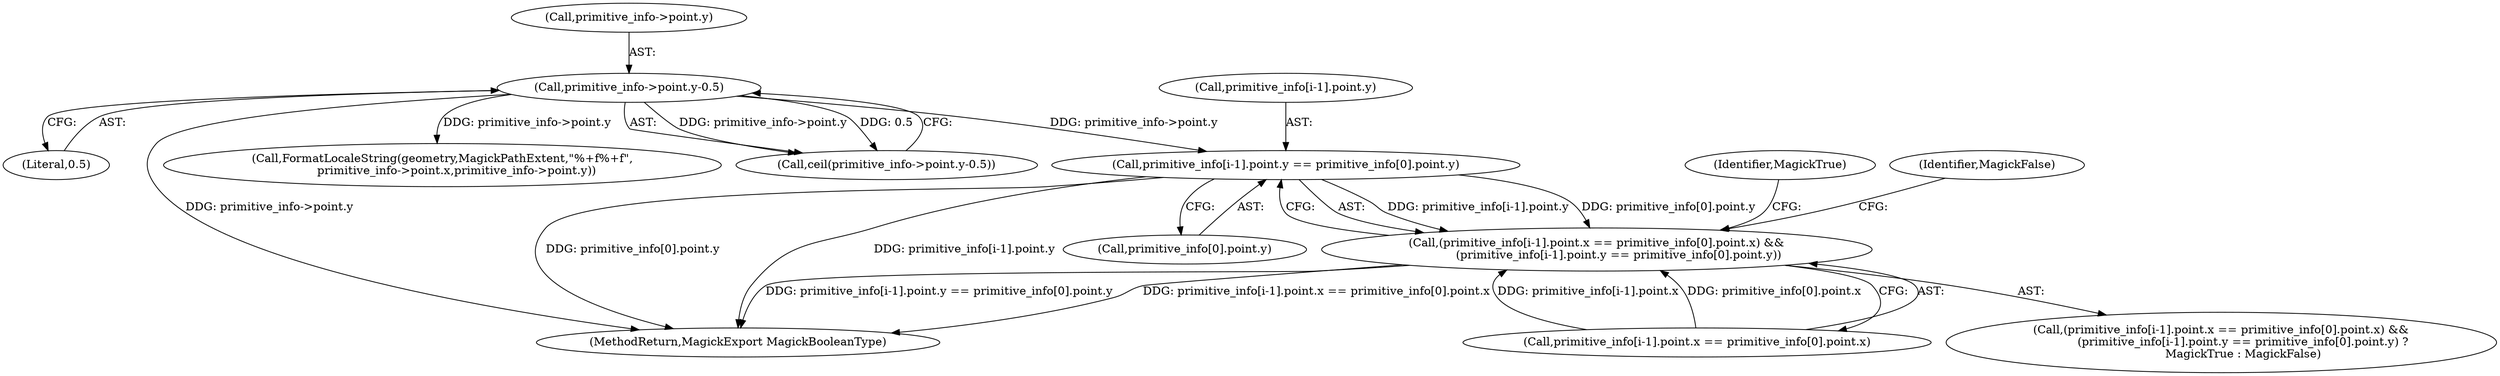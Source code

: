 digraph "0_ImageMagick_726812fa2fa7ce16bcf58f6e115f65427a1c0950_2@array" {
"1001497" [label="(Call,primitive_info[i-1].point.y == primitive_info[0].point.y)"];
"1000212" [label="(Call,primitive_info->point.y-0.5)"];
"1001479" [label="(Call,(primitive_info[i-1].point.x == primitive_info[0].point.x) &&\n            (primitive_info[i-1].point.y == primitive_info[0].point.y))"];
"1001514" [label="(Identifier,MagickTrue)"];
"1000213" [label="(Call,primitive_info->point.y)"];
"1000218" [label="(Literal,0.5)"];
"1001629" [label="(MethodReturn,MagickExport MagickBooleanType)"];
"1001300" [label="(Call,FormatLocaleString(geometry,MagickPathExtent,\"%+f%+f\",\n        primitive_info->point.x,primitive_info->point.y))"];
"1001507" [label="(Call,primitive_info[0].point.y)"];
"1001497" [label="(Call,primitive_info[i-1].point.y == primitive_info[0].point.y)"];
"1001478" [label="(Call,(primitive_info[i-1].point.x == primitive_info[0].point.x) &&\n            (primitive_info[i-1].point.y == primitive_info[0].point.y) ?\n            MagickTrue : MagickFalse)"];
"1001479" [label="(Call,(primitive_info[i-1].point.x == primitive_info[0].point.x) &&\n            (primitive_info[i-1].point.y == primitive_info[0].point.y))"];
"1000212" [label="(Call,primitive_info->point.y-0.5)"];
"1000211" [label="(Call,ceil(primitive_info->point.y-0.5))"];
"1001515" [label="(Identifier,MagickFalse)"];
"1001498" [label="(Call,primitive_info[i-1].point.y)"];
"1001480" [label="(Call,primitive_info[i-1].point.x == primitive_info[0].point.x)"];
"1001497" -> "1001479"  [label="AST: "];
"1001497" -> "1001507"  [label="CFG: "];
"1001498" -> "1001497"  [label="AST: "];
"1001507" -> "1001497"  [label="AST: "];
"1001479" -> "1001497"  [label="CFG: "];
"1001497" -> "1001629"  [label="DDG: primitive_info[0].point.y"];
"1001497" -> "1001629"  [label="DDG: primitive_info[i-1].point.y"];
"1001497" -> "1001479"  [label="DDG: primitive_info[i-1].point.y"];
"1001497" -> "1001479"  [label="DDG: primitive_info[0].point.y"];
"1000212" -> "1001497"  [label="DDG: primitive_info->point.y"];
"1000212" -> "1000211"  [label="AST: "];
"1000212" -> "1000218"  [label="CFG: "];
"1000213" -> "1000212"  [label="AST: "];
"1000218" -> "1000212"  [label="AST: "];
"1000211" -> "1000212"  [label="CFG: "];
"1000212" -> "1001629"  [label="DDG: primitive_info->point.y"];
"1000212" -> "1000211"  [label="DDG: primitive_info->point.y"];
"1000212" -> "1000211"  [label="DDG: 0.5"];
"1000212" -> "1001300"  [label="DDG: primitive_info->point.y"];
"1001479" -> "1001478"  [label="AST: "];
"1001479" -> "1001480"  [label="CFG: "];
"1001480" -> "1001479"  [label="AST: "];
"1001514" -> "1001479"  [label="CFG: "];
"1001515" -> "1001479"  [label="CFG: "];
"1001479" -> "1001629"  [label="DDG: primitive_info[i-1].point.y == primitive_info[0].point.y"];
"1001479" -> "1001629"  [label="DDG: primitive_info[i-1].point.x == primitive_info[0].point.x"];
"1001480" -> "1001479"  [label="DDG: primitive_info[i-1].point.x"];
"1001480" -> "1001479"  [label="DDG: primitive_info[0].point.x"];
}
